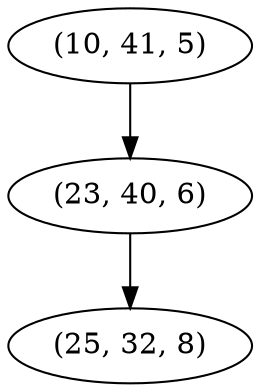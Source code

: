 digraph tree {
    "(10, 41, 5)";
    "(23, 40, 6)";
    "(25, 32, 8)";
    "(10, 41, 5)" -> "(23, 40, 6)";
    "(23, 40, 6)" -> "(25, 32, 8)";
}
